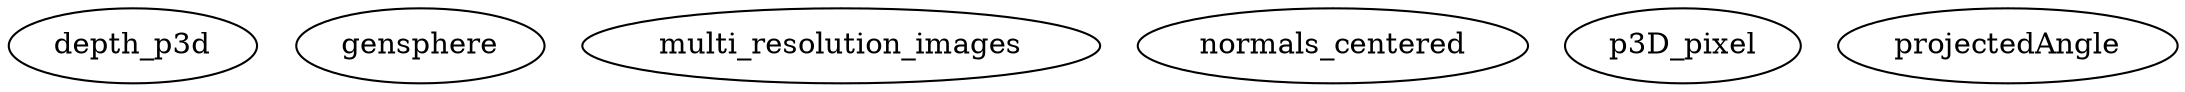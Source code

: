 /* Created by mdot for Matlab */
digraph m2html {

  depth_p3d [URL="depth_p3d.html"];
  gensphere [URL="gensphere.html"];
  multi_resolution_images [URL="multi_resolution_images.html"];
  normals_centered [URL="normals_centered.html"];
  p3D_pixel [URL="p3D_pixel.html"];
  projectedAngle [URL="projectedAngle.html"];
}